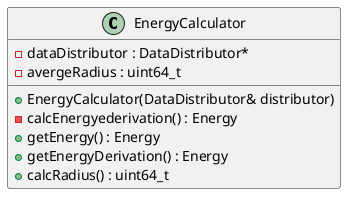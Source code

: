 @startuml





/' Objects '/

class EnergyCalculator {
	+EnergyCalculator(DataDistributor& distributor)
	-dataDistributor : DataDistributor*
	-calcEnergyederivation() : Energy
	+getEnergy() : Energy
	+getEnergyDerivation() : Energy
	-avergeRadius : uint64_t
	+calcRadius() : uint64_t
}





/' Inheritance relationships '/




/' Aggregation relationships '/





/' Dependency relationships '/





/' Nested objects '/



@enduml
